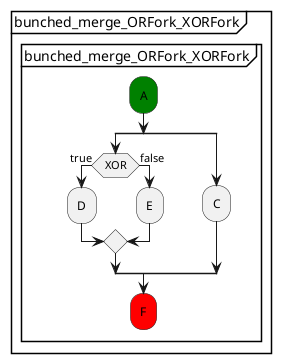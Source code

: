 @startuml
partition "bunched_merge_ORFork_XORFork" {
    group "bunched_merge_ORFork_XORFork"
        #green:A;
        split
            if (XOR) then (true)
                :D;
            else (false)
                :E;
            endif
        split again
            :C;
        end split
        #red:F;
    end group
}
@enduml